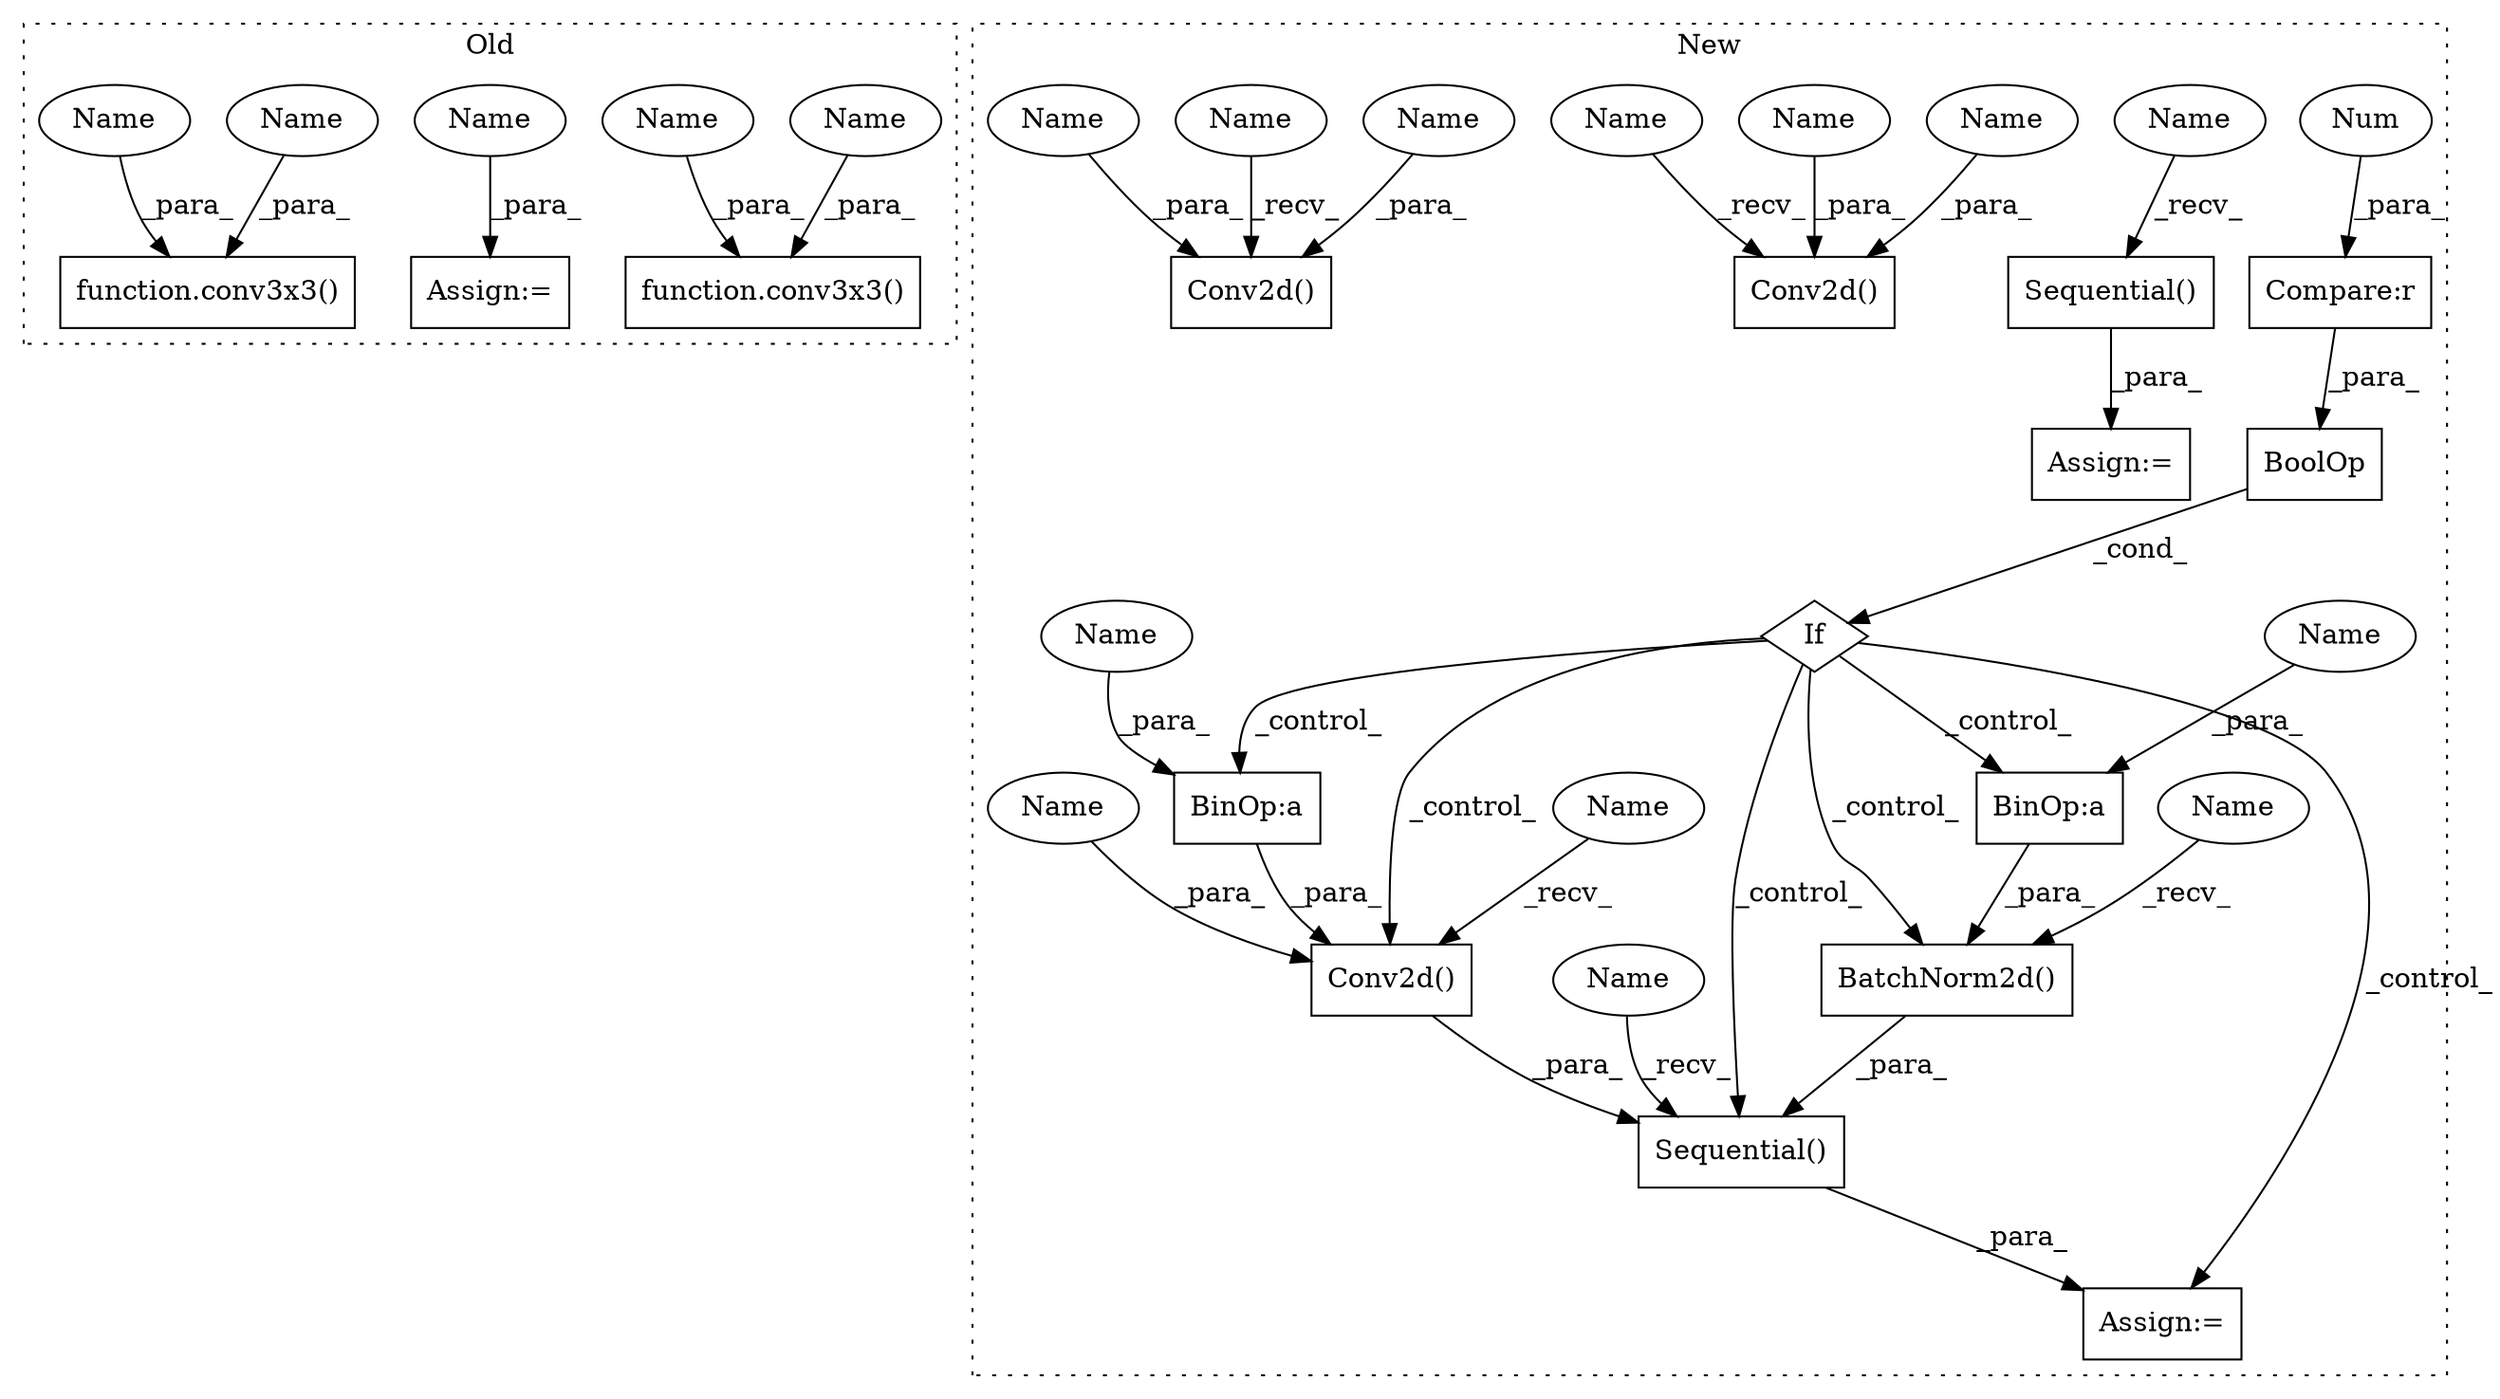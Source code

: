 digraph G {
subgraph cluster0 {
1 [label="function.conv3x3()" a="75" s="3545,3577" l="8,1" shape="box"];
8 [label="Assign:=" a="68" s="3806" l="3" shape="box"];
15 [label="function.conv3x3()" a="75" s="3684,3706" l="8,1" shape="box"];
18 [label="Name" a="87" s="3571" l="6" shape="ellipse"];
19 [label="Name" a="87" s="3809" l="6" shape="ellipse"];
28 [label="Name" a="87" s="3563" l="6" shape="ellipse"];
29 [label="Name" a="87" s="3700" l="6" shape="ellipse"];
30 [label="Name" a="87" s="3692" l="6" shape="ellipse"];
label = "Old";
style="dotted";
}
subgraph cluster1 {
2 [label="If" a="96" s="3331,3383" l="3,14" shape="diamond"];
3 [label="Conv2d()" a="75" s="3444,3486" l="10,43" shape="box"];
4 [label="Sequential()" a="75" s="3413,3584" l="31,14" shape="box"];
5 [label="Assign:=" a="68" s="3410" l="3" shape="box"];
6 [label="BinOp:a" a="82" s="3576" l="1" shape="box"];
7 [label="BinOp:a" a="82" s="3479" l="1" shape="box"];
9 [label="Conv2d()" a="75" s="3021,3048" l="10,54" shape="box"];
10 [label="Sequential()" a="75" s="3307" l="15" shape="box"];
11 [label="Compare:r" a="40" s="3334" l="11" shape="box"];
12 [label="Conv2d()" a="75" s="3166,3190" l="10,49" shape="box"];
13 [label="BatchNorm2d()" a="75" s="3547,3583" l="15,1" shape="box"];
14 [label="BoolOp" a="72" s="3334" l="49" shape="box"];
16 [label="Num" a="76" s="3344" l="1" shape="ellipse"];
17 [label="Assign:=" a="68" s="3304" l="3" shape="box"];
20 [label="Name" a="87" s="3031" l="9" shape="ellipse"];
21 [label="Name" a="87" s="3454" l="9" shape="ellipse"];
22 [label="Name" a="87" s="3166" l="2" shape="ellipse"];
23 [label="Name" a="87" s="3307" l="2" shape="ellipse"];
24 [label="Name" a="87" s="3444" l="2" shape="ellipse"];
25 [label="Name" a="87" s="3413" l="2" shape="ellipse"];
26 [label="Name" a="87" s="3547" l="2" shape="ellipse"];
27 [label="Name" a="87" s="3021" l="2" shape="ellipse"];
31 [label="Name" a="87" s="3042" l="6" shape="ellipse"];
32 [label="Name" a="87" s="3480" l="6" shape="ellipse"];
33 [label="Name" a="87" s="3176" l="6" shape="ellipse"];
34 [label="Name" a="87" s="3184" l="6" shape="ellipse"];
35 [label="Name" a="87" s="3577" l="6" shape="ellipse"];
label = "New";
style="dotted";
}
2 -> 4 [label="_control_"];
2 -> 7 [label="_control_"];
2 -> 6 [label="_control_"];
2 -> 3 [label="_control_"];
2 -> 13 [label="_control_"];
2 -> 5 [label="_control_"];
3 -> 4 [label="_para_"];
4 -> 5 [label="_para_"];
6 -> 13 [label="_para_"];
7 -> 3 [label="_para_"];
10 -> 17 [label="_para_"];
11 -> 14 [label="_para_"];
13 -> 4 [label="_para_"];
14 -> 2 [label="_cond_"];
16 -> 11 [label="_para_"];
18 -> 1 [label="_para_"];
19 -> 8 [label="_para_"];
20 -> 9 [label="_para_"];
21 -> 3 [label="_para_"];
22 -> 12 [label="_recv_"];
23 -> 10 [label="_recv_"];
24 -> 3 [label="_recv_"];
25 -> 4 [label="_recv_"];
26 -> 13 [label="_recv_"];
27 -> 9 [label="_recv_"];
28 -> 1 [label="_para_"];
29 -> 15 [label="_para_"];
30 -> 15 [label="_para_"];
31 -> 9 [label="_para_"];
32 -> 7 [label="_para_"];
33 -> 12 [label="_para_"];
34 -> 12 [label="_para_"];
35 -> 6 [label="_para_"];
}